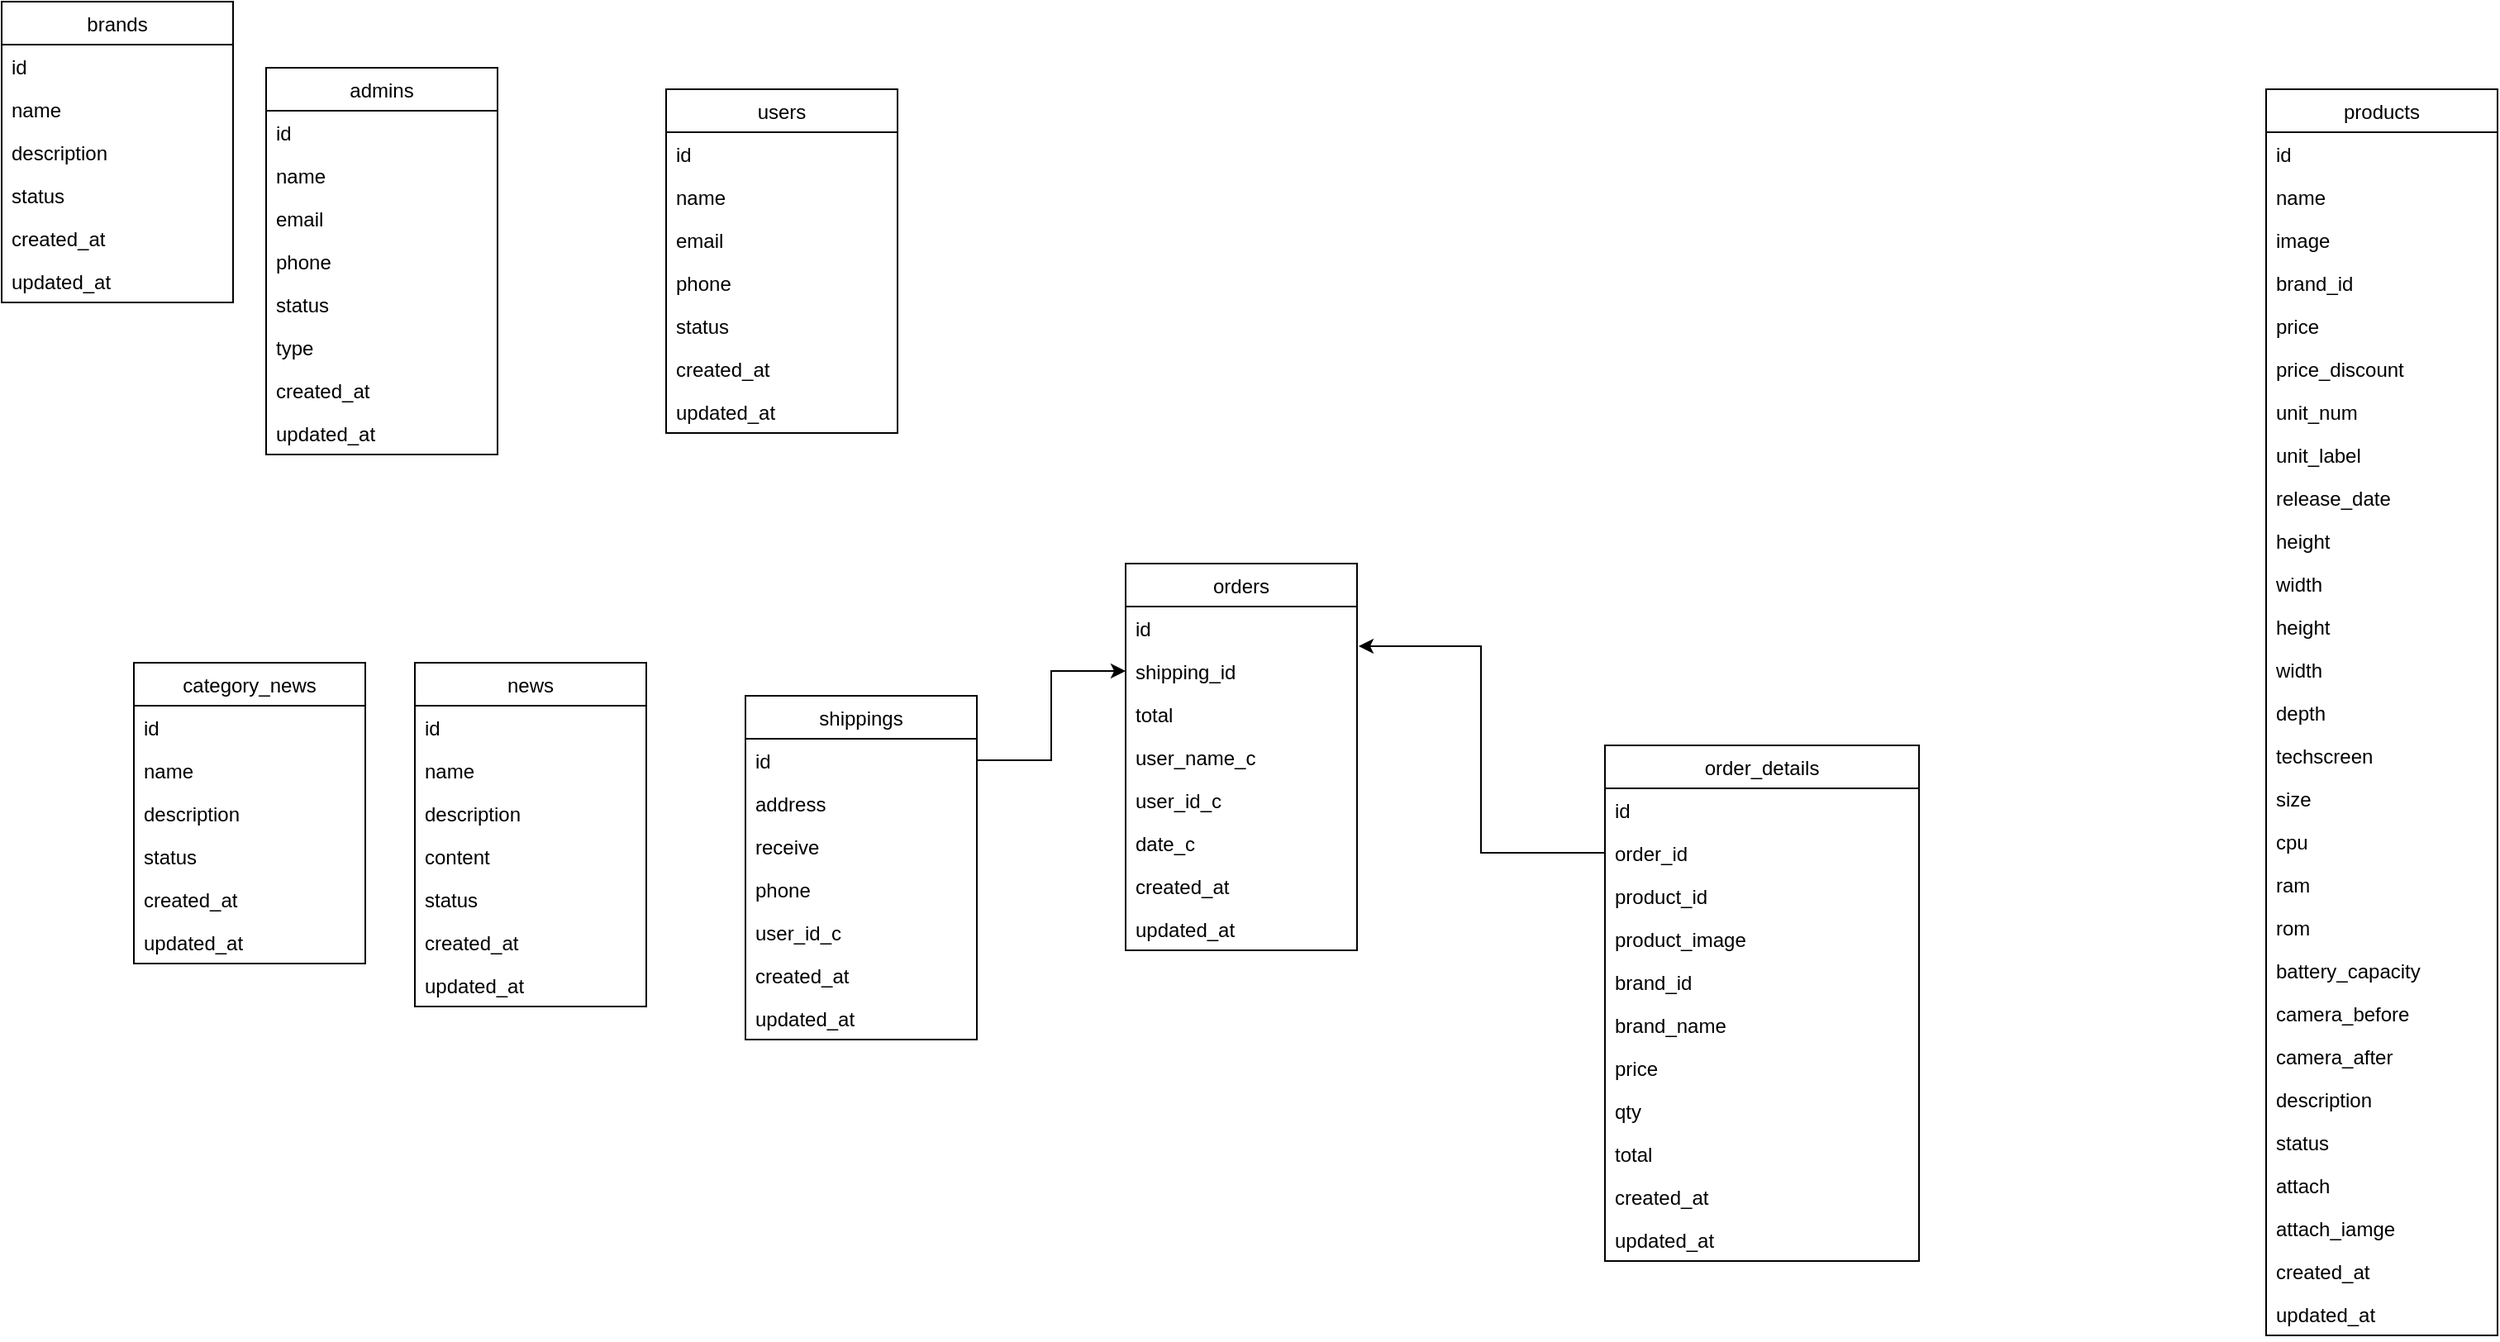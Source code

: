 <mxfile version="14.2.4" type="github">
  <diagram id="-sdmArSoVyQWe9KyQUQm" name="Page-1">
    <mxGraphModel dx="2370" dy="1287" grid="1" gridSize="10" guides="1" tooltips="1" connect="1" arrows="1" fold="1" page="1" pageScale="1" pageWidth="827" pageHeight="1169" math="0" shadow="0">
      <root>
        <mxCell id="0" />
        <mxCell id="1" parent="0" />
        <mxCell id="2V7I3febS8LCkJjWmoep-1" value="brands" style="swimlane;fontStyle=0;childLayout=stackLayout;horizontal=1;startSize=26;fillColor=none;horizontalStack=0;resizeParent=1;resizeParentMax=0;resizeLast=0;collapsible=1;marginBottom=0;" vertex="1" parent="1">
          <mxGeometry x="20" y="410" width="140" height="182" as="geometry" />
        </mxCell>
        <mxCell id="2V7I3febS8LCkJjWmoep-2" value="id" style="text;strokeColor=none;fillColor=none;align=left;verticalAlign=top;spacingLeft=4;spacingRight=4;overflow=hidden;rotatable=0;points=[[0,0.5],[1,0.5]];portConstraint=eastwest;" vertex="1" parent="2V7I3febS8LCkJjWmoep-1">
          <mxGeometry y="26" width="140" height="26" as="geometry" />
        </mxCell>
        <mxCell id="2V7I3febS8LCkJjWmoep-3" value="name" style="text;strokeColor=none;fillColor=none;align=left;verticalAlign=top;spacingLeft=4;spacingRight=4;overflow=hidden;rotatable=0;points=[[0,0.5],[1,0.5]];portConstraint=eastwest;" vertex="1" parent="2V7I3febS8LCkJjWmoep-1">
          <mxGeometry y="52" width="140" height="26" as="geometry" />
        </mxCell>
        <mxCell id="2V7I3febS8LCkJjWmoep-4" value="description" style="text;strokeColor=none;fillColor=none;align=left;verticalAlign=top;spacingLeft=4;spacingRight=4;overflow=hidden;rotatable=0;points=[[0,0.5],[1,0.5]];portConstraint=eastwest;" vertex="1" parent="2V7I3febS8LCkJjWmoep-1">
          <mxGeometry y="78" width="140" height="26" as="geometry" />
        </mxCell>
        <mxCell id="2V7I3febS8LCkJjWmoep-5" value="status" style="text;strokeColor=none;fillColor=none;align=left;verticalAlign=top;spacingLeft=4;spacingRight=4;overflow=hidden;rotatable=0;points=[[0,0.5],[1,0.5]];portConstraint=eastwest;" vertex="1" parent="2V7I3febS8LCkJjWmoep-1">
          <mxGeometry y="104" width="140" height="26" as="geometry" />
        </mxCell>
        <mxCell id="2V7I3febS8LCkJjWmoep-7" value="created_at" style="text;strokeColor=none;fillColor=none;align=left;verticalAlign=top;spacingLeft=4;spacingRight=4;overflow=hidden;rotatable=0;points=[[0,0.5],[1,0.5]];portConstraint=eastwest;" vertex="1" parent="2V7I3febS8LCkJjWmoep-1">
          <mxGeometry y="130" width="140" height="26" as="geometry" />
        </mxCell>
        <mxCell id="2V7I3febS8LCkJjWmoep-8" value="updated_at" style="text;strokeColor=none;fillColor=none;align=left;verticalAlign=top;spacingLeft=4;spacingRight=4;overflow=hidden;rotatable=0;points=[[0,0.5],[1,0.5]];portConstraint=eastwest;" vertex="1" parent="2V7I3febS8LCkJjWmoep-1">
          <mxGeometry y="156" width="140" height="26" as="geometry" />
        </mxCell>
        <mxCell id="2V7I3febS8LCkJjWmoep-9" value="category_news" style="swimlane;fontStyle=0;childLayout=stackLayout;horizontal=1;startSize=26;fillColor=none;horizontalStack=0;resizeParent=1;resizeParentMax=0;resizeLast=0;collapsible=1;marginBottom=0;" vertex="1" parent="1">
          <mxGeometry x="100" y="810" width="140" height="182" as="geometry" />
        </mxCell>
        <mxCell id="2V7I3febS8LCkJjWmoep-10" value="id" style="text;strokeColor=none;fillColor=none;align=left;verticalAlign=top;spacingLeft=4;spacingRight=4;overflow=hidden;rotatable=0;points=[[0,0.5],[1,0.5]];portConstraint=eastwest;" vertex="1" parent="2V7I3febS8LCkJjWmoep-9">
          <mxGeometry y="26" width="140" height="26" as="geometry" />
        </mxCell>
        <mxCell id="2V7I3febS8LCkJjWmoep-11" value="name" style="text;strokeColor=none;fillColor=none;align=left;verticalAlign=top;spacingLeft=4;spacingRight=4;overflow=hidden;rotatable=0;points=[[0,0.5],[1,0.5]];portConstraint=eastwest;" vertex="1" parent="2V7I3febS8LCkJjWmoep-9">
          <mxGeometry y="52" width="140" height="26" as="geometry" />
        </mxCell>
        <mxCell id="2V7I3febS8LCkJjWmoep-12" value="description" style="text;strokeColor=none;fillColor=none;align=left;verticalAlign=top;spacingLeft=4;spacingRight=4;overflow=hidden;rotatable=0;points=[[0,0.5],[1,0.5]];portConstraint=eastwest;" vertex="1" parent="2V7I3febS8LCkJjWmoep-9">
          <mxGeometry y="78" width="140" height="26" as="geometry" />
        </mxCell>
        <mxCell id="2V7I3febS8LCkJjWmoep-13" value="status" style="text;strokeColor=none;fillColor=none;align=left;verticalAlign=top;spacingLeft=4;spacingRight=4;overflow=hidden;rotatable=0;points=[[0,0.5],[1,0.5]];portConstraint=eastwest;" vertex="1" parent="2V7I3febS8LCkJjWmoep-9">
          <mxGeometry y="104" width="140" height="26" as="geometry" />
        </mxCell>
        <mxCell id="2V7I3febS8LCkJjWmoep-14" value="created_at" style="text;strokeColor=none;fillColor=none;align=left;verticalAlign=top;spacingLeft=4;spacingRight=4;overflow=hidden;rotatable=0;points=[[0,0.5],[1,0.5]];portConstraint=eastwest;" vertex="1" parent="2V7I3febS8LCkJjWmoep-9">
          <mxGeometry y="130" width="140" height="26" as="geometry" />
        </mxCell>
        <mxCell id="2V7I3febS8LCkJjWmoep-15" value="updated_at" style="text;strokeColor=none;fillColor=none;align=left;verticalAlign=top;spacingLeft=4;spacingRight=4;overflow=hidden;rotatable=0;points=[[0,0.5],[1,0.5]];portConstraint=eastwest;" vertex="1" parent="2V7I3febS8LCkJjWmoep-9">
          <mxGeometry y="156" width="140" height="26" as="geometry" />
        </mxCell>
        <mxCell id="2V7I3febS8LCkJjWmoep-16" value="news" style="swimlane;fontStyle=0;childLayout=stackLayout;horizontal=1;startSize=26;fillColor=none;horizontalStack=0;resizeParent=1;resizeParentMax=0;resizeLast=0;collapsible=1;marginBottom=0;" vertex="1" parent="1">
          <mxGeometry x="270" y="810" width="140" height="208" as="geometry" />
        </mxCell>
        <mxCell id="2V7I3febS8LCkJjWmoep-17" value="id" style="text;strokeColor=none;fillColor=none;align=left;verticalAlign=top;spacingLeft=4;spacingRight=4;overflow=hidden;rotatable=0;points=[[0,0.5],[1,0.5]];portConstraint=eastwest;" vertex="1" parent="2V7I3febS8LCkJjWmoep-16">
          <mxGeometry y="26" width="140" height="26" as="geometry" />
        </mxCell>
        <mxCell id="2V7I3febS8LCkJjWmoep-18" value="name" style="text;strokeColor=none;fillColor=none;align=left;verticalAlign=top;spacingLeft=4;spacingRight=4;overflow=hidden;rotatable=0;points=[[0,0.5],[1,0.5]];portConstraint=eastwest;" vertex="1" parent="2V7I3febS8LCkJjWmoep-16">
          <mxGeometry y="52" width="140" height="26" as="geometry" />
        </mxCell>
        <mxCell id="2V7I3febS8LCkJjWmoep-19" value="description" style="text;strokeColor=none;fillColor=none;align=left;verticalAlign=top;spacingLeft=4;spacingRight=4;overflow=hidden;rotatable=0;points=[[0,0.5],[1,0.5]];portConstraint=eastwest;" vertex="1" parent="2V7I3febS8LCkJjWmoep-16">
          <mxGeometry y="78" width="140" height="26" as="geometry" />
        </mxCell>
        <mxCell id="2V7I3febS8LCkJjWmoep-23" value="content" style="text;strokeColor=none;fillColor=none;align=left;verticalAlign=top;spacingLeft=4;spacingRight=4;overflow=hidden;rotatable=0;points=[[0,0.5],[1,0.5]];portConstraint=eastwest;" vertex="1" parent="2V7I3febS8LCkJjWmoep-16">
          <mxGeometry y="104" width="140" height="26" as="geometry" />
        </mxCell>
        <mxCell id="2V7I3febS8LCkJjWmoep-20" value="status" style="text;strokeColor=none;fillColor=none;align=left;verticalAlign=top;spacingLeft=4;spacingRight=4;overflow=hidden;rotatable=0;points=[[0,0.5],[1,0.5]];portConstraint=eastwest;" vertex="1" parent="2V7I3febS8LCkJjWmoep-16">
          <mxGeometry y="130" width="140" height="26" as="geometry" />
        </mxCell>
        <mxCell id="2V7I3febS8LCkJjWmoep-21" value="created_at" style="text;strokeColor=none;fillColor=none;align=left;verticalAlign=top;spacingLeft=4;spacingRight=4;overflow=hidden;rotatable=0;points=[[0,0.5],[1,0.5]];portConstraint=eastwest;" vertex="1" parent="2V7I3febS8LCkJjWmoep-16">
          <mxGeometry y="156" width="140" height="26" as="geometry" />
        </mxCell>
        <mxCell id="2V7I3febS8LCkJjWmoep-22" value="updated_at" style="text;strokeColor=none;fillColor=none;align=left;verticalAlign=top;spacingLeft=4;spacingRight=4;overflow=hidden;rotatable=0;points=[[0,0.5],[1,0.5]];portConstraint=eastwest;" vertex="1" parent="2V7I3febS8LCkJjWmoep-16">
          <mxGeometry y="182" width="140" height="26" as="geometry" />
        </mxCell>
        <mxCell id="2V7I3febS8LCkJjWmoep-24" value="admins" style="swimlane;fontStyle=0;childLayout=stackLayout;horizontal=1;startSize=26;fillColor=none;horizontalStack=0;resizeParent=1;resizeParentMax=0;resizeLast=0;collapsible=1;marginBottom=0;" vertex="1" parent="1">
          <mxGeometry x="180" y="450" width="140" height="234" as="geometry" />
        </mxCell>
        <mxCell id="2V7I3febS8LCkJjWmoep-25" value="id" style="text;strokeColor=none;fillColor=none;align=left;verticalAlign=top;spacingLeft=4;spacingRight=4;overflow=hidden;rotatable=0;points=[[0,0.5],[1,0.5]];portConstraint=eastwest;" vertex="1" parent="2V7I3febS8LCkJjWmoep-24">
          <mxGeometry y="26" width="140" height="26" as="geometry" />
        </mxCell>
        <mxCell id="2V7I3febS8LCkJjWmoep-26" value="name" style="text;strokeColor=none;fillColor=none;align=left;verticalAlign=top;spacingLeft=4;spacingRight=4;overflow=hidden;rotatable=0;points=[[0,0.5],[1,0.5]];portConstraint=eastwest;" vertex="1" parent="2V7I3febS8LCkJjWmoep-24">
          <mxGeometry y="52" width="140" height="26" as="geometry" />
        </mxCell>
        <mxCell id="2V7I3febS8LCkJjWmoep-27" value="email" style="text;strokeColor=none;fillColor=none;align=left;verticalAlign=top;spacingLeft=4;spacingRight=4;overflow=hidden;rotatable=0;points=[[0,0.5],[1,0.5]];portConstraint=eastwest;" vertex="1" parent="2V7I3febS8LCkJjWmoep-24">
          <mxGeometry y="78" width="140" height="26" as="geometry" />
        </mxCell>
        <mxCell id="2V7I3febS8LCkJjWmoep-28" value="phone" style="text;strokeColor=none;fillColor=none;align=left;verticalAlign=top;spacingLeft=4;spacingRight=4;overflow=hidden;rotatable=0;points=[[0,0.5],[1,0.5]];portConstraint=eastwest;" vertex="1" parent="2V7I3febS8LCkJjWmoep-24">
          <mxGeometry y="104" width="140" height="26" as="geometry" />
        </mxCell>
        <mxCell id="2V7I3febS8LCkJjWmoep-31" value="status" style="text;strokeColor=none;fillColor=none;align=left;verticalAlign=top;spacingLeft=4;spacingRight=4;overflow=hidden;rotatable=0;points=[[0,0.5],[1,0.5]];portConstraint=eastwest;" vertex="1" parent="2V7I3febS8LCkJjWmoep-24">
          <mxGeometry y="130" width="140" height="26" as="geometry" />
        </mxCell>
        <mxCell id="2V7I3febS8LCkJjWmoep-40" value="type&#xa;" style="text;strokeColor=none;fillColor=none;align=left;verticalAlign=top;spacingLeft=4;spacingRight=4;overflow=hidden;rotatable=0;points=[[0,0.5],[1,0.5]];portConstraint=eastwest;" vertex="1" parent="2V7I3febS8LCkJjWmoep-24">
          <mxGeometry y="156" width="140" height="26" as="geometry" />
        </mxCell>
        <mxCell id="2V7I3febS8LCkJjWmoep-29" value="created_at" style="text;strokeColor=none;fillColor=none;align=left;verticalAlign=top;spacingLeft=4;spacingRight=4;overflow=hidden;rotatable=0;points=[[0,0.5],[1,0.5]];portConstraint=eastwest;" vertex="1" parent="2V7I3febS8LCkJjWmoep-24">
          <mxGeometry y="182" width="140" height="26" as="geometry" />
        </mxCell>
        <mxCell id="2V7I3febS8LCkJjWmoep-30" value="updated_at" style="text;strokeColor=none;fillColor=none;align=left;verticalAlign=top;spacingLeft=4;spacingRight=4;overflow=hidden;rotatable=0;points=[[0,0.5],[1,0.5]];portConstraint=eastwest;" vertex="1" parent="2V7I3febS8LCkJjWmoep-24">
          <mxGeometry y="208" width="140" height="26" as="geometry" />
        </mxCell>
        <mxCell id="2V7I3febS8LCkJjWmoep-32" value="users" style="swimlane;fontStyle=0;childLayout=stackLayout;horizontal=1;startSize=26;fillColor=none;horizontalStack=0;resizeParent=1;resizeParentMax=0;resizeLast=0;collapsible=1;marginBottom=0;" vertex="1" parent="1">
          <mxGeometry x="422" y="463" width="140" height="208" as="geometry" />
        </mxCell>
        <mxCell id="2V7I3febS8LCkJjWmoep-33" value="id" style="text;strokeColor=none;fillColor=none;align=left;verticalAlign=top;spacingLeft=4;spacingRight=4;overflow=hidden;rotatable=0;points=[[0,0.5],[1,0.5]];portConstraint=eastwest;" vertex="1" parent="2V7I3febS8LCkJjWmoep-32">
          <mxGeometry y="26" width="140" height="26" as="geometry" />
        </mxCell>
        <mxCell id="2V7I3febS8LCkJjWmoep-34" value="name" style="text;strokeColor=none;fillColor=none;align=left;verticalAlign=top;spacingLeft=4;spacingRight=4;overflow=hidden;rotatable=0;points=[[0,0.5],[1,0.5]];portConstraint=eastwest;" vertex="1" parent="2V7I3febS8LCkJjWmoep-32">
          <mxGeometry y="52" width="140" height="26" as="geometry" />
        </mxCell>
        <mxCell id="2V7I3febS8LCkJjWmoep-35" value="email" style="text;strokeColor=none;fillColor=none;align=left;verticalAlign=top;spacingLeft=4;spacingRight=4;overflow=hidden;rotatable=0;points=[[0,0.5],[1,0.5]];portConstraint=eastwest;" vertex="1" parent="2V7I3febS8LCkJjWmoep-32">
          <mxGeometry y="78" width="140" height="26" as="geometry" />
        </mxCell>
        <mxCell id="2V7I3febS8LCkJjWmoep-36" value="phone" style="text;strokeColor=none;fillColor=none;align=left;verticalAlign=top;spacingLeft=4;spacingRight=4;overflow=hidden;rotatable=0;points=[[0,0.5],[1,0.5]];portConstraint=eastwest;" vertex="1" parent="2V7I3febS8LCkJjWmoep-32">
          <mxGeometry y="104" width="140" height="26" as="geometry" />
        </mxCell>
        <mxCell id="2V7I3febS8LCkJjWmoep-37" value="status" style="text;strokeColor=none;fillColor=none;align=left;verticalAlign=top;spacingLeft=4;spacingRight=4;overflow=hidden;rotatable=0;points=[[0,0.5],[1,0.5]];portConstraint=eastwest;" vertex="1" parent="2V7I3febS8LCkJjWmoep-32">
          <mxGeometry y="130" width="140" height="26" as="geometry" />
        </mxCell>
        <mxCell id="2V7I3febS8LCkJjWmoep-38" value="created_at" style="text;strokeColor=none;fillColor=none;align=left;verticalAlign=top;spacingLeft=4;spacingRight=4;overflow=hidden;rotatable=0;points=[[0,0.5],[1,0.5]];portConstraint=eastwest;" vertex="1" parent="2V7I3febS8LCkJjWmoep-32">
          <mxGeometry y="156" width="140" height="26" as="geometry" />
        </mxCell>
        <mxCell id="2V7I3febS8LCkJjWmoep-39" value="updated_at" style="text;strokeColor=none;fillColor=none;align=left;verticalAlign=top;spacingLeft=4;spacingRight=4;overflow=hidden;rotatable=0;points=[[0,0.5],[1,0.5]];portConstraint=eastwest;" vertex="1" parent="2V7I3febS8LCkJjWmoep-32">
          <mxGeometry y="182" width="140" height="26" as="geometry" />
        </mxCell>
        <mxCell id="2V7I3febS8LCkJjWmoep-41" value="orders" style="swimlane;fontStyle=0;childLayout=stackLayout;horizontal=1;startSize=26;fillColor=none;horizontalStack=0;resizeParent=1;resizeParentMax=0;resizeLast=0;collapsible=1;marginBottom=0;" vertex="1" parent="1">
          <mxGeometry x="700" y="750" width="140" height="234" as="geometry" />
        </mxCell>
        <mxCell id="2V7I3febS8LCkJjWmoep-42" value="id" style="text;strokeColor=none;fillColor=none;align=left;verticalAlign=top;spacingLeft=4;spacingRight=4;overflow=hidden;rotatable=0;points=[[0,0.5],[1,0.5]];portConstraint=eastwest;" vertex="1" parent="2V7I3febS8LCkJjWmoep-41">
          <mxGeometry y="26" width="140" height="26" as="geometry" />
        </mxCell>
        <mxCell id="2V7I3febS8LCkJjWmoep-43" value="shipping_id" style="text;strokeColor=none;fillColor=none;align=left;verticalAlign=top;spacingLeft=4;spacingRight=4;overflow=hidden;rotatable=0;points=[[0,0.5],[1,0.5]];portConstraint=eastwest;" vertex="1" parent="2V7I3febS8LCkJjWmoep-41">
          <mxGeometry y="52" width="140" height="26" as="geometry" />
        </mxCell>
        <mxCell id="2V7I3febS8LCkJjWmoep-44" value="total" style="text;strokeColor=none;fillColor=none;align=left;verticalAlign=top;spacingLeft=4;spacingRight=4;overflow=hidden;rotatable=0;points=[[0,0.5],[1,0.5]];portConstraint=eastwest;" vertex="1" parent="2V7I3febS8LCkJjWmoep-41">
          <mxGeometry y="78" width="140" height="26" as="geometry" />
        </mxCell>
        <mxCell id="2V7I3febS8LCkJjWmoep-45" value="user_name_c" style="text;strokeColor=none;fillColor=none;align=left;verticalAlign=top;spacingLeft=4;spacingRight=4;overflow=hidden;rotatable=0;points=[[0,0.5],[1,0.5]];portConstraint=eastwest;" vertex="1" parent="2V7I3febS8LCkJjWmoep-41">
          <mxGeometry y="104" width="140" height="26" as="geometry" />
        </mxCell>
        <mxCell id="2V7I3febS8LCkJjWmoep-46" value="user_id_c" style="text;strokeColor=none;fillColor=none;align=left;verticalAlign=top;spacingLeft=4;spacingRight=4;overflow=hidden;rotatable=0;points=[[0,0.5],[1,0.5]];portConstraint=eastwest;" vertex="1" parent="2V7I3febS8LCkJjWmoep-41">
          <mxGeometry y="130" width="140" height="26" as="geometry" />
        </mxCell>
        <mxCell id="2V7I3febS8LCkJjWmoep-49" value="date_c" style="text;strokeColor=none;fillColor=none;align=left;verticalAlign=top;spacingLeft=4;spacingRight=4;overflow=hidden;rotatable=0;points=[[0,0.5],[1,0.5]];portConstraint=eastwest;" vertex="1" parent="2V7I3febS8LCkJjWmoep-41">
          <mxGeometry y="156" width="140" height="26" as="geometry" />
        </mxCell>
        <mxCell id="2V7I3febS8LCkJjWmoep-47" value="created_at" style="text;strokeColor=none;fillColor=none;align=left;verticalAlign=top;spacingLeft=4;spacingRight=4;overflow=hidden;rotatable=0;points=[[0,0.5],[1,0.5]];portConstraint=eastwest;" vertex="1" parent="2V7I3febS8LCkJjWmoep-41">
          <mxGeometry y="182" width="140" height="26" as="geometry" />
        </mxCell>
        <mxCell id="2V7I3febS8LCkJjWmoep-48" value="updated_at" style="text;strokeColor=none;fillColor=none;align=left;verticalAlign=top;spacingLeft=4;spacingRight=4;overflow=hidden;rotatable=0;points=[[0,0.5],[1,0.5]];portConstraint=eastwest;" vertex="1" parent="2V7I3febS8LCkJjWmoep-41">
          <mxGeometry y="208" width="140" height="26" as="geometry" />
        </mxCell>
        <mxCell id="2V7I3febS8LCkJjWmoep-50" value="shippings" style="swimlane;fontStyle=0;childLayout=stackLayout;horizontal=1;startSize=26;fillColor=none;horizontalStack=0;resizeParent=1;resizeParentMax=0;resizeLast=0;collapsible=1;marginBottom=0;" vertex="1" parent="1">
          <mxGeometry x="470" y="830" width="140" height="208" as="geometry" />
        </mxCell>
        <mxCell id="2V7I3febS8LCkJjWmoep-51" value="id" style="text;strokeColor=none;fillColor=none;align=left;verticalAlign=top;spacingLeft=4;spacingRight=4;overflow=hidden;rotatable=0;points=[[0,0.5],[1,0.5]];portConstraint=eastwest;" vertex="1" parent="2V7I3febS8LCkJjWmoep-50">
          <mxGeometry y="26" width="140" height="26" as="geometry" />
        </mxCell>
        <mxCell id="2V7I3febS8LCkJjWmoep-52" value="address" style="text;strokeColor=none;fillColor=none;align=left;verticalAlign=top;spacingLeft=4;spacingRight=4;overflow=hidden;rotatable=0;points=[[0,0.5],[1,0.5]];portConstraint=eastwest;" vertex="1" parent="2V7I3febS8LCkJjWmoep-50">
          <mxGeometry y="52" width="140" height="26" as="geometry" />
        </mxCell>
        <mxCell id="2V7I3febS8LCkJjWmoep-53" value="receive" style="text;strokeColor=none;fillColor=none;align=left;verticalAlign=top;spacingLeft=4;spacingRight=4;overflow=hidden;rotatable=0;points=[[0,0.5],[1,0.5]];portConstraint=eastwest;" vertex="1" parent="2V7I3febS8LCkJjWmoep-50">
          <mxGeometry y="78" width="140" height="26" as="geometry" />
        </mxCell>
        <mxCell id="2V7I3febS8LCkJjWmoep-54" value="phone" style="text;strokeColor=none;fillColor=none;align=left;verticalAlign=top;spacingLeft=4;spacingRight=4;overflow=hidden;rotatable=0;points=[[0,0.5],[1,0.5]];portConstraint=eastwest;" vertex="1" parent="2V7I3febS8LCkJjWmoep-50">
          <mxGeometry y="104" width="140" height="26" as="geometry" />
        </mxCell>
        <mxCell id="2V7I3febS8LCkJjWmoep-55" value="user_id_c" style="text;strokeColor=none;fillColor=none;align=left;verticalAlign=top;spacingLeft=4;spacingRight=4;overflow=hidden;rotatable=0;points=[[0,0.5],[1,0.5]];portConstraint=eastwest;" vertex="1" parent="2V7I3febS8LCkJjWmoep-50">
          <mxGeometry y="130" width="140" height="26" as="geometry" />
        </mxCell>
        <mxCell id="2V7I3febS8LCkJjWmoep-57" value="created_at" style="text;strokeColor=none;fillColor=none;align=left;verticalAlign=top;spacingLeft=4;spacingRight=4;overflow=hidden;rotatable=0;points=[[0,0.5],[1,0.5]];portConstraint=eastwest;" vertex="1" parent="2V7I3febS8LCkJjWmoep-50">
          <mxGeometry y="156" width="140" height="26" as="geometry" />
        </mxCell>
        <mxCell id="2V7I3febS8LCkJjWmoep-58" value="updated_at" style="text;strokeColor=none;fillColor=none;align=left;verticalAlign=top;spacingLeft=4;spacingRight=4;overflow=hidden;rotatable=0;points=[[0,0.5],[1,0.5]];portConstraint=eastwest;" vertex="1" parent="2V7I3febS8LCkJjWmoep-50">
          <mxGeometry y="182" width="140" height="26" as="geometry" />
        </mxCell>
        <mxCell id="2V7I3febS8LCkJjWmoep-59" value="products" style="swimlane;fontStyle=0;childLayout=stackLayout;horizontal=1;startSize=26;fillColor=none;horizontalStack=0;resizeParent=1;resizeParentMax=0;resizeLast=0;collapsible=1;marginBottom=0;" vertex="1" parent="1">
          <mxGeometry x="1390" y="463" width="140" height="754" as="geometry" />
        </mxCell>
        <mxCell id="2V7I3febS8LCkJjWmoep-60" value="id" style="text;strokeColor=none;fillColor=none;align=left;verticalAlign=top;spacingLeft=4;spacingRight=4;overflow=hidden;rotatable=0;points=[[0,0.5],[1,0.5]];portConstraint=eastwest;" vertex="1" parent="2V7I3febS8LCkJjWmoep-59">
          <mxGeometry y="26" width="140" height="26" as="geometry" />
        </mxCell>
        <mxCell id="2V7I3febS8LCkJjWmoep-61" value="name" style="text;strokeColor=none;fillColor=none;align=left;verticalAlign=top;spacingLeft=4;spacingRight=4;overflow=hidden;rotatable=0;points=[[0,0.5],[1,0.5]];portConstraint=eastwest;" vertex="1" parent="2V7I3febS8LCkJjWmoep-59">
          <mxGeometry y="52" width="140" height="26" as="geometry" />
        </mxCell>
        <mxCell id="2V7I3febS8LCkJjWmoep-62" value="image" style="text;strokeColor=none;fillColor=none;align=left;verticalAlign=top;spacingLeft=4;spacingRight=4;overflow=hidden;rotatable=0;points=[[0,0.5],[1,0.5]];portConstraint=eastwest;" vertex="1" parent="2V7I3febS8LCkJjWmoep-59">
          <mxGeometry y="78" width="140" height="26" as="geometry" />
        </mxCell>
        <mxCell id="2V7I3febS8LCkJjWmoep-63" value="brand_id" style="text;strokeColor=none;fillColor=none;align=left;verticalAlign=top;spacingLeft=4;spacingRight=4;overflow=hidden;rotatable=0;points=[[0,0.5],[1,0.5]];portConstraint=eastwest;" vertex="1" parent="2V7I3febS8LCkJjWmoep-59">
          <mxGeometry y="104" width="140" height="26" as="geometry" />
        </mxCell>
        <mxCell id="2V7I3febS8LCkJjWmoep-64" value="price" style="text;strokeColor=none;fillColor=none;align=left;verticalAlign=top;spacingLeft=4;spacingRight=4;overflow=hidden;rotatable=0;points=[[0,0.5],[1,0.5]];portConstraint=eastwest;" vertex="1" parent="2V7I3febS8LCkJjWmoep-59">
          <mxGeometry y="130" width="140" height="26" as="geometry" />
        </mxCell>
        <mxCell id="2V7I3febS8LCkJjWmoep-65" value="price_discount" style="text;strokeColor=none;fillColor=none;align=left;verticalAlign=top;spacingLeft=4;spacingRight=4;overflow=hidden;rotatable=0;points=[[0,0.5],[1,0.5]];portConstraint=eastwest;" vertex="1" parent="2V7I3febS8LCkJjWmoep-59">
          <mxGeometry y="156" width="140" height="26" as="geometry" />
        </mxCell>
        <mxCell id="2V7I3febS8LCkJjWmoep-66" value="unit_num" style="text;strokeColor=none;fillColor=none;align=left;verticalAlign=top;spacingLeft=4;spacingRight=4;overflow=hidden;rotatable=0;points=[[0,0.5],[1,0.5]];portConstraint=eastwest;" vertex="1" parent="2V7I3febS8LCkJjWmoep-59">
          <mxGeometry y="182" width="140" height="26" as="geometry" />
        </mxCell>
        <mxCell id="2V7I3febS8LCkJjWmoep-67" value="unit_label" style="text;strokeColor=none;fillColor=none;align=left;verticalAlign=top;spacingLeft=4;spacingRight=4;overflow=hidden;rotatable=0;points=[[0,0.5],[1,0.5]];portConstraint=eastwest;" vertex="1" parent="2V7I3febS8LCkJjWmoep-59">
          <mxGeometry y="208" width="140" height="26" as="geometry" />
        </mxCell>
        <mxCell id="2V7I3febS8LCkJjWmoep-68" value="release_date" style="text;strokeColor=none;fillColor=none;align=left;verticalAlign=top;spacingLeft=4;spacingRight=4;overflow=hidden;rotatable=0;points=[[0,0.5],[1,0.5]];portConstraint=eastwest;" vertex="1" parent="2V7I3febS8LCkJjWmoep-59">
          <mxGeometry y="234" width="140" height="26" as="geometry" />
        </mxCell>
        <mxCell id="2V7I3febS8LCkJjWmoep-69" value="height" style="text;strokeColor=none;fillColor=none;align=left;verticalAlign=top;spacingLeft=4;spacingRight=4;overflow=hidden;rotatable=0;points=[[0,0.5],[1,0.5]];portConstraint=eastwest;" vertex="1" parent="2V7I3febS8LCkJjWmoep-59">
          <mxGeometry y="260" width="140" height="26" as="geometry" />
        </mxCell>
        <mxCell id="2V7I3febS8LCkJjWmoep-70" value="width" style="text;strokeColor=none;fillColor=none;align=left;verticalAlign=top;spacingLeft=4;spacingRight=4;overflow=hidden;rotatable=0;points=[[0,0.5],[1,0.5]];portConstraint=eastwest;" vertex="1" parent="2V7I3febS8LCkJjWmoep-59">
          <mxGeometry y="286" width="140" height="26" as="geometry" />
        </mxCell>
        <mxCell id="2V7I3febS8LCkJjWmoep-71" value="height" style="text;strokeColor=none;fillColor=none;align=left;verticalAlign=top;spacingLeft=4;spacingRight=4;overflow=hidden;rotatable=0;points=[[0,0.5],[1,0.5]];portConstraint=eastwest;" vertex="1" parent="2V7I3febS8LCkJjWmoep-59">
          <mxGeometry y="312" width="140" height="26" as="geometry" />
        </mxCell>
        <mxCell id="2V7I3febS8LCkJjWmoep-72" value="width" style="text;strokeColor=none;fillColor=none;align=left;verticalAlign=top;spacingLeft=4;spacingRight=4;overflow=hidden;rotatable=0;points=[[0,0.5],[1,0.5]];portConstraint=eastwest;" vertex="1" parent="2V7I3febS8LCkJjWmoep-59">
          <mxGeometry y="338" width="140" height="26" as="geometry" />
        </mxCell>
        <mxCell id="2V7I3febS8LCkJjWmoep-73" value="depth" style="text;strokeColor=none;fillColor=none;align=left;verticalAlign=top;spacingLeft=4;spacingRight=4;overflow=hidden;rotatable=0;points=[[0,0.5],[1,0.5]];portConstraint=eastwest;" vertex="1" parent="2V7I3febS8LCkJjWmoep-59">
          <mxGeometry y="364" width="140" height="26" as="geometry" />
        </mxCell>
        <mxCell id="2V7I3febS8LCkJjWmoep-74" value="techscreen" style="text;strokeColor=none;fillColor=none;align=left;verticalAlign=top;spacingLeft=4;spacingRight=4;overflow=hidden;rotatable=0;points=[[0,0.5],[1,0.5]];portConstraint=eastwest;" vertex="1" parent="2V7I3febS8LCkJjWmoep-59">
          <mxGeometry y="390" width="140" height="26" as="geometry" />
        </mxCell>
        <mxCell id="2V7I3febS8LCkJjWmoep-75" value="size" style="text;strokeColor=none;fillColor=none;align=left;verticalAlign=top;spacingLeft=4;spacingRight=4;overflow=hidden;rotatable=0;points=[[0,0.5],[1,0.5]];portConstraint=eastwest;" vertex="1" parent="2V7I3febS8LCkJjWmoep-59">
          <mxGeometry y="416" width="140" height="26" as="geometry" />
        </mxCell>
        <mxCell id="2V7I3febS8LCkJjWmoep-76" value="cpu" style="text;strokeColor=none;fillColor=none;align=left;verticalAlign=top;spacingLeft=4;spacingRight=4;overflow=hidden;rotatable=0;points=[[0,0.5],[1,0.5]];portConstraint=eastwest;" vertex="1" parent="2V7I3febS8LCkJjWmoep-59">
          <mxGeometry y="442" width="140" height="26" as="geometry" />
        </mxCell>
        <mxCell id="2V7I3febS8LCkJjWmoep-77" value="ram" style="text;strokeColor=none;fillColor=none;align=left;verticalAlign=top;spacingLeft=4;spacingRight=4;overflow=hidden;rotatable=0;points=[[0,0.5],[1,0.5]];portConstraint=eastwest;" vertex="1" parent="2V7I3febS8LCkJjWmoep-59">
          <mxGeometry y="468" width="140" height="26" as="geometry" />
        </mxCell>
        <mxCell id="2V7I3febS8LCkJjWmoep-78" value="rom" style="text;strokeColor=none;fillColor=none;align=left;verticalAlign=top;spacingLeft=4;spacingRight=4;overflow=hidden;rotatable=0;points=[[0,0.5],[1,0.5]];portConstraint=eastwest;" vertex="1" parent="2V7I3febS8LCkJjWmoep-59">
          <mxGeometry y="494" width="140" height="26" as="geometry" />
        </mxCell>
        <mxCell id="2V7I3febS8LCkJjWmoep-79" value="battery_capacity" style="text;strokeColor=none;fillColor=none;align=left;verticalAlign=top;spacingLeft=4;spacingRight=4;overflow=hidden;rotatable=0;points=[[0,0.5],[1,0.5]];portConstraint=eastwest;" vertex="1" parent="2V7I3febS8LCkJjWmoep-59">
          <mxGeometry y="520" width="140" height="26" as="geometry" />
        </mxCell>
        <mxCell id="2V7I3febS8LCkJjWmoep-80" value="camera_before" style="text;strokeColor=none;fillColor=none;align=left;verticalAlign=top;spacingLeft=4;spacingRight=4;overflow=hidden;rotatable=0;points=[[0,0.5],[1,0.5]];portConstraint=eastwest;" vertex="1" parent="2V7I3febS8LCkJjWmoep-59">
          <mxGeometry y="546" width="140" height="26" as="geometry" />
        </mxCell>
        <mxCell id="2V7I3febS8LCkJjWmoep-81" value="camera_after" style="text;strokeColor=none;fillColor=none;align=left;verticalAlign=top;spacingLeft=4;spacingRight=4;overflow=hidden;rotatable=0;points=[[0,0.5],[1,0.5]];portConstraint=eastwest;" vertex="1" parent="2V7I3febS8LCkJjWmoep-59">
          <mxGeometry y="572" width="140" height="26" as="geometry" />
        </mxCell>
        <mxCell id="2V7I3febS8LCkJjWmoep-82" value="description" style="text;strokeColor=none;fillColor=none;align=left;verticalAlign=top;spacingLeft=4;spacingRight=4;overflow=hidden;rotatable=0;points=[[0,0.5],[1,0.5]];portConstraint=eastwest;" vertex="1" parent="2V7I3febS8LCkJjWmoep-59">
          <mxGeometry y="598" width="140" height="26" as="geometry" />
        </mxCell>
        <mxCell id="2V7I3febS8LCkJjWmoep-83" value="status" style="text;strokeColor=none;fillColor=none;align=left;verticalAlign=top;spacingLeft=4;spacingRight=4;overflow=hidden;rotatable=0;points=[[0,0.5],[1,0.5]];portConstraint=eastwest;" vertex="1" parent="2V7I3febS8LCkJjWmoep-59">
          <mxGeometry y="624" width="140" height="26" as="geometry" />
        </mxCell>
        <mxCell id="2V7I3febS8LCkJjWmoep-84" value="attach" style="text;strokeColor=none;fillColor=none;align=left;verticalAlign=top;spacingLeft=4;spacingRight=4;overflow=hidden;rotatable=0;points=[[0,0.5],[1,0.5]];portConstraint=eastwest;" vertex="1" parent="2V7I3febS8LCkJjWmoep-59">
          <mxGeometry y="650" width="140" height="26" as="geometry" />
        </mxCell>
        <mxCell id="2V7I3febS8LCkJjWmoep-85" value="attach_iamge" style="text;strokeColor=none;fillColor=none;align=left;verticalAlign=top;spacingLeft=4;spacingRight=4;overflow=hidden;rotatable=0;points=[[0,0.5],[1,0.5]];portConstraint=eastwest;" vertex="1" parent="2V7I3febS8LCkJjWmoep-59">
          <mxGeometry y="676" width="140" height="26" as="geometry" />
        </mxCell>
        <mxCell id="2V7I3febS8LCkJjWmoep-86" value="created_at" style="text;strokeColor=none;fillColor=none;align=left;verticalAlign=top;spacingLeft=4;spacingRight=4;overflow=hidden;rotatable=0;points=[[0,0.5],[1,0.5]];portConstraint=eastwest;" vertex="1" parent="2V7I3febS8LCkJjWmoep-59">
          <mxGeometry y="702" width="140" height="26" as="geometry" />
        </mxCell>
        <mxCell id="2V7I3febS8LCkJjWmoep-87" value="updated_at" style="text;strokeColor=none;fillColor=none;align=left;verticalAlign=top;spacingLeft=4;spacingRight=4;overflow=hidden;rotatable=0;points=[[0,0.5],[1,0.5]];portConstraint=eastwest;" vertex="1" parent="2V7I3febS8LCkJjWmoep-59">
          <mxGeometry y="728" width="140" height="26" as="geometry" />
        </mxCell>
        <mxCell id="2V7I3febS8LCkJjWmoep-88" value="order_details" style="swimlane;fontStyle=0;childLayout=stackLayout;horizontal=1;startSize=26;fillColor=none;horizontalStack=0;resizeParent=1;resizeParentMax=0;resizeLast=0;collapsible=1;marginBottom=0;" vertex="1" parent="1">
          <mxGeometry x="990" y="860" width="190" height="312" as="geometry" />
        </mxCell>
        <mxCell id="2V7I3febS8LCkJjWmoep-89" value="id" style="text;strokeColor=none;fillColor=none;align=left;verticalAlign=top;spacingLeft=4;spacingRight=4;overflow=hidden;rotatable=0;points=[[0,0.5],[1,0.5]];portConstraint=eastwest;" vertex="1" parent="2V7I3febS8LCkJjWmoep-88">
          <mxGeometry y="26" width="190" height="26" as="geometry" />
        </mxCell>
        <mxCell id="2V7I3febS8LCkJjWmoep-90" value="order_id" style="text;strokeColor=none;fillColor=none;align=left;verticalAlign=top;spacingLeft=4;spacingRight=4;overflow=hidden;rotatable=0;points=[[0,0.5],[1,0.5]];portConstraint=eastwest;" vertex="1" parent="2V7I3febS8LCkJjWmoep-88">
          <mxGeometry y="52" width="190" height="26" as="geometry" />
        </mxCell>
        <mxCell id="2V7I3febS8LCkJjWmoep-91" value="product_id" style="text;strokeColor=none;fillColor=none;align=left;verticalAlign=top;spacingLeft=4;spacingRight=4;overflow=hidden;rotatable=0;points=[[0,0.5],[1,0.5]];portConstraint=eastwest;" vertex="1" parent="2V7I3febS8LCkJjWmoep-88">
          <mxGeometry y="78" width="190" height="26" as="geometry" />
        </mxCell>
        <mxCell id="2V7I3febS8LCkJjWmoep-92" value="product_image" style="text;strokeColor=none;fillColor=none;align=left;verticalAlign=top;spacingLeft=4;spacingRight=4;overflow=hidden;rotatable=0;points=[[0,0.5],[1,0.5]];portConstraint=eastwest;" vertex="1" parent="2V7I3febS8LCkJjWmoep-88">
          <mxGeometry y="104" width="190" height="26" as="geometry" />
        </mxCell>
        <mxCell id="2V7I3febS8LCkJjWmoep-93" value="brand_id" style="text;strokeColor=none;fillColor=none;align=left;verticalAlign=top;spacingLeft=4;spacingRight=4;overflow=hidden;rotatable=0;points=[[0,0.5],[1,0.5]];portConstraint=eastwest;" vertex="1" parent="2V7I3febS8LCkJjWmoep-88">
          <mxGeometry y="130" width="190" height="26" as="geometry" />
        </mxCell>
        <mxCell id="2V7I3febS8LCkJjWmoep-101" value="brand_name" style="text;strokeColor=none;fillColor=none;align=left;verticalAlign=top;spacingLeft=4;spacingRight=4;overflow=hidden;rotatable=0;points=[[0,0.5],[1,0.5]];portConstraint=eastwest;" vertex="1" parent="2V7I3febS8LCkJjWmoep-88">
          <mxGeometry y="156" width="190" height="26" as="geometry" />
        </mxCell>
        <mxCell id="2V7I3febS8LCkJjWmoep-96" value="price" style="text;strokeColor=none;fillColor=none;align=left;verticalAlign=top;spacingLeft=4;spacingRight=4;overflow=hidden;rotatable=0;points=[[0,0.5],[1,0.5]];portConstraint=eastwest;" vertex="1" parent="2V7I3febS8LCkJjWmoep-88">
          <mxGeometry y="182" width="190" height="26" as="geometry" />
        </mxCell>
        <mxCell id="2V7I3febS8LCkJjWmoep-97" value="qty" style="text;strokeColor=none;fillColor=none;align=left;verticalAlign=top;spacingLeft=4;spacingRight=4;overflow=hidden;rotatable=0;points=[[0,0.5],[1,0.5]];portConstraint=eastwest;" vertex="1" parent="2V7I3febS8LCkJjWmoep-88">
          <mxGeometry y="208" width="190" height="26" as="geometry" />
        </mxCell>
        <mxCell id="2V7I3febS8LCkJjWmoep-98" value="total" style="text;strokeColor=none;fillColor=none;align=left;verticalAlign=top;spacingLeft=4;spacingRight=4;overflow=hidden;rotatable=0;points=[[0,0.5],[1,0.5]];portConstraint=eastwest;" vertex="1" parent="2V7I3febS8LCkJjWmoep-88">
          <mxGeometry y="234" width="190" height="26" as="geometry" />
        </mxCell>
        <mxCell id="2V7I3febS8LCkJjWmoep-94" value="created_at" style="text;strokeColor=none;fillColor=none;align=left;verticalAlign=top;spacingLeft=4;spacingRight=4;overflow=hidden;rotatable=0;points=[[0,0.5],[1,0.5]];portConstraint=eastwest;" vertex="1" parent="2V7I3febS8LCkJjWmoep-88">
          <mxGeometry y="260" width="190" height="26" as="geometry" />
        </mxCell>
        <mxCell id="2V7I3febS8LCkJjWmoep-95" value="updated_at" style="text;strokeColor=none;fillColor=none;align=left;verticalAlign=top;spacingLeft=4;spacingRight=4;overflow=hidden;rotatable=0;points=[[0,0.5],[1,0.5]];portConstraint=eastwest;" vertex="1" parent="2V7I3febS8LCkJjWmoep-88">
          <mxGeometry y="286" width="190" height="26" as="geometry" />
        </mxCell>
        <mxCell id="2V7I3febS8LCkJjWmoep-99" style="edgeStyle=orthogonalEdgeStyle;rounded=0;orthogonalLoop=1;jettySize=auto;html=1;entryX=1.007;entryY=-0.077;entryDx=0;entryDy=0;entryPerimeter=0;" edge="1" parent="1" source="2V7I3febS8LCkJjWmoep-90" target="2V7I3febS8LCkJjWmoep-43">
          <mxGeometry relative="1" as="geometry">
            <mxPoint x="640" y="990" as="targetPoint" />
          </mxGeometry>
        </mxCell>
        <mxCell id="2V7I3febS8LCkJjWmoep-100" style="edgeStyle=orthogonalEdgeStyle;rounded=0;orthogonalLoop=1;jettySize=auto;html=1;" edge="1" parent="1" source="2V7I3febS8LCkJjWmoep-51" target="2V7I3febS8LCkJjWmoep-43">
          <mxGeometry relative="1" as="geometry" />
        </mxCell>
      </root>
    </mxGraphModel>
  </diagram>
</mxfile>
